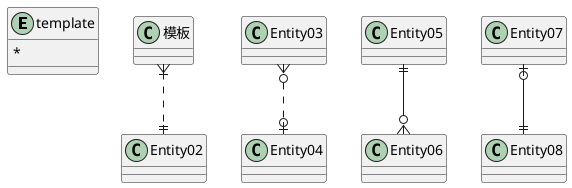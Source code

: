 @startuml
entity template {
    *
}
模板 }|..|| Entity02
Entity03 }o..o| Entity04
Entity05 ||--o{ Entity06
Entity07 |o--|| Entity08
@enduml